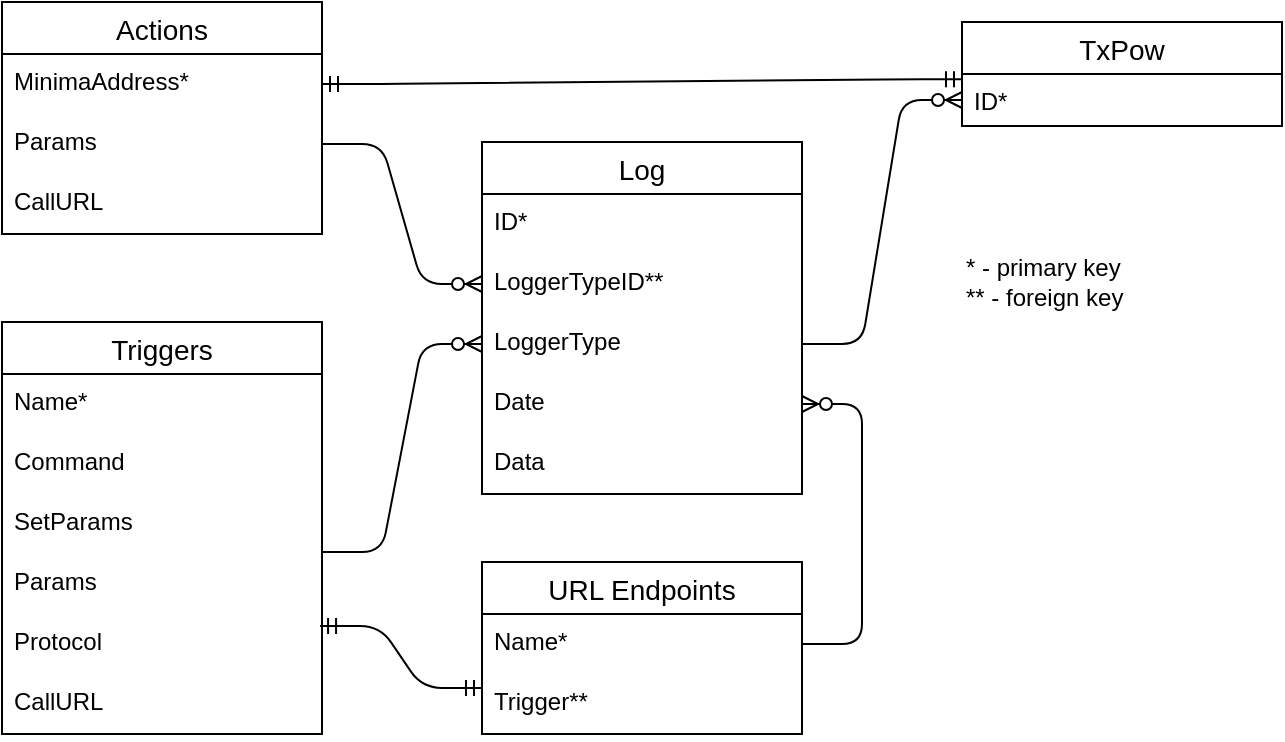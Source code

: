 <mxfile version="14.6.9" type="device"><diagram id="R2lEEEUBdFMjLlhIrx00" name="Page-1"><mxGraphModel dx="1350" dy="774" grid="1" gridSize="10" guides="1" tooltips="1" connect="1" arrows="1" fold="1" page="1" pageScale="1" pageWidth="850" pageHeight="1100" math="0" shadow="0" extFonts="Permanent Marker^https://fonts.googleapis.com/css?family=Permanent+Marker"><root><mxCell id="0"/><mxCell id="1" parent="0"/><mxCell id="r5O9AVirWONn5pX_u45N-5" value="Log" style="swimlane;fontStyle=0;childLayout=stackLayout;horizontal=1;startSize=26;horizontalStack=0;resizeParent=1;resizeParentMax=0;resizeLast=0;collapsible=1;marginBottom=0;align=center;fontSize=14;" parent="1" vertex="1"><mxGeometry x="320" y="280" width="160" height="176" as="geometry"/></mxCell><mxCell id="r5O9AVirWONn5pX_u45N-6" value="ID*" style="text;strokeColor=none;fillColor=none;spacingLeft=4;spacingRight=4;overflow=hidden;rotatable=0;points=[[0,0.5],[1,0.5]];portConstraint=eastwest;fontSize=12;" parent="r5O9AVirWONn5pX_u45N-5" vertex="1"><mxGeometry y="26" width="160" height="30" as="geometry"/></mxCell><mxCell id="r5O9AVirWONn5pX_u45N-28" value="LoggerTypeID**" style="text;strokeColor=none;fillColor=none;spacingLeft=4;spacingRight=4;overflow=hidden;rotatable=0;points=[[0,0.5],[1,0.5]];portConstraint=eastwest;fontSize=12;" parent="r5O9AVirWONn5pX_u45N-5" vertex="1"><mxGeometry y="56" width="160" height="30" as="geometry"/></mxCell><mxCell id="r5O9AVirWONn5pX_u45N-27" value="LoggerType" style="text;strokeColor=none;fillColor=none;spacingLeft=4;spacingRight=4;overflow=hidden;rotatable=0;points=[[0,0.5],[1,0.5]];portConstraint=eastwest;fontSize=12;" parent="r5O9AVirWONn5pX_u45N-5" vertex="1"><mxGeometry y="86" width="160" height="30" as="geometry"/></mxCell><mxCell id="r5O9AVirWONn5pX_u45N-7" value="Date" style="text;strokeColor=none;fillColor=none;spacingLeft=4;spacingRight=4;overflow=hidden;rotatable=0;points=[[0,0.5],[1,0.5]];portConstraint=eastwest;fontSize=12;" parent="r5O9AVirWONn5pX_u45N-5" vertex="1"><mxGeometry y="116" width="160" height="30" as="geometry"/></mxCell><mxCell id="r5O9AVirWONn5pX_u45N-8" value="Data" style="text;strokeColor=none;fillColor=none;spacingLeft=4;spacingRight=4;overflow=hidden;rotatable=0;points=[[0,0.5],[1,0.5]];portConstraint=eastwest;fontSize=12;" parent="r5O9AVirWONn5pX_u45N-5" vertex="1"><mxGeometry y="146" width="160" height="30" as="geometry"/></mxCell><mxCell id="r5O9AVirWONn5pX_u45N-11" value="Triggers" style="swimlane;fontStyle=0;childLayout=stackLayout;horizontal=1;startSize=26;horizontalStack=0;resizeParent=1;resizeParentMax=0;resizeLast=0;collapsible=1;marginBottom=0;align=center;fontSize=14;" parent="1" vertex="1"><mxGeometry x="80" y="370" width="160" height="206" as="geometry"/></mxCell><mxCell id="r5O9AVirWONn5pX_u45N-13" value="Name* " style="text;strokeColor=none;fillColor=none;spacingLeft=4;spacingRight=4;overflow=hidden;rotatable=0;points=[[0,0.5],[1,0.5]];portConstraint=eastwest;fontSize=12;" parent="r5O9AVirWONn5pX_u45N-11" vertex="1"><mxGeometry y="26" width="160" height="30" as="geometry"/></mxCell><mxCell id="r5O9AVirWONn5pX_u45N-14" value="Command" style="text;strokeColor=none;fillColor=none;spacingLeft=4;spacingRight=4;overflow=hidden;rotatable=0;points=[[0,0.5],[1,0.5]];portConstraint=eastwest;fontSize=12;" parent="r5O9AVirWONn5pX_u45N-11" vertex="1"><mxGeometry y="56" width="160" height="30" as="geometry"/></mxCell><mxCell id="GlgWZlA-6T_3bSgWpv3W-1" value="SetParams" style="text;strokeColor=none;fillColor=none;spacingLeft=4;spacingRight=4;overflow=hidden;rotatable=0;points=[[0,0.5],[1,0.5]];portConstraint=eastwest;fontSize=12;" parent="r5O9AVirWONn5pX_u45N-11" vertex="1"><mxGeometry y="86" width="160" height="30" as="geometry"/></mxCell><mxCell id="GlgWZlA-6T_3bSgWpv3W-10" value="Params" style="text;strokeColor=none;fillColor=none;spacingLeft=4;spacingRight=4;overflow=hidden;rotatable=0;points=[[0,0.5],[1,0.5]];portConstraint=eastwest;fontSize=12;" parent="r5O9AVirWONn5pX_u45N-11" vertex="1"><mxGeometry y="116" width="160" height="30" as="geometry"/></mxCell><mxCell id="GlgWZlA-6T_3bSgWpv3W-11" value="Protocol" style="text;strokeColor=none;fillColor=none;spacingLeft=4;spacingRight=4;overflow=hidden;rotatable=0;points=[[0,0.5],[1,0.5]];portConstraint=eastwest;fontSize=12;" parent="r5O9AVirWONn5pX_u45N-11" vertex="1"><mxGeometry y="146" width="160" height="30" as="geometry"/></mxCell><mxCell id="GlgWZlA-6T_3bSgWpv3W-13" value="CallURL" style="text;strokeColor=none;fillColor=none;spacingLeft=4;spacingRight=4;overflow=hidden;rotatable=0;points=[[0,0.5],[1,0.5]];portConstraint=eastwest;fontSize=12;" parent="r5O9AVirWONn5pX_u45N-11" vertex="1"><mxGeometry y="176" width="160" height="30" as="geometry"/></mxCell><mxCell id="r5O9AVirWONn5pX_u45N-29" value="Actions" style="swimlane;fontStyle=0;childLayout=stackLayout;horizontal=1;startSize=26;horizontalStack=0;resizeParent=1;resizeParentMax=0;resizeLast=0;collapsible=1;marginBottom=0;align=center;fontSize=14;" parent="1" vertex="1"><mxGeometry x="80" y="210" width="160" height="116" as="geometry"/></mxCell><mxCell id="r5O9AVirWONn5pX_u45N-31" value="MinimaAddress*" style="text;strokeColor=none;fillColor=none;spacingLeft=4;spacingRight=4;overflow=hidden;rotatable=0;points=[[0,0.5],[1,0.5]];portConstraint=eastwest;fontSize=12;" parent="r5O9AVirWONn5pX_u45N-29" vertex="1"><mxGeometry y="26" width="160" height="30" as="geometry"/></mxCell><mxCell id="GlgWZlA-6T_3bSgWpv3W-15" value="Params" style="text;strokeColor=none;fillColor=none;spacingLeft=4;spacingRight=4;overflow=hidden;rotatable=0;points=[[0,0.5],[1,0.5]];portConstraint=eastwest;fontSize=12;" parent="r5O9AVirWONn5pX_u45N-29" vertex="1"><mxGeometry y="56" width="160" height="30" as="geometry"/></mxCell><mxCell id="GlgWZlA-6T_3bSgWpv3W-14" value="CallURL" style="text;strokeColor=none;fillColor=none;spacingLeft=4;spacingRight=4;overflow=hidden;rotatable=0;points=[[0,0.5],[1,0.5]];portConstraint=eastwest;fontSize=12;" parent="r5O9AVirWONn5pX_u45N-29" vertex="1"><mxGeometry y="86" width="160" height="30" as="geometry"/></mxCell><mxCell id="r5O9AVirWONn5pX_u45N-41" value="" style="edgeStyle=entityRelationEdgeStyle;fontSize=12;html=1;endArrow=ERzeroToMany;endFill=1;exitX=1;exitY=0.5;exitDx=0;exitDy=0;entryX=0;entryY=0.5;entryDx=0;entryDy=0;" parent="1" source="GlgWZlA-6T_3bSgWpv3W-15" target="r5O9AVirWONn5pX_u45N-28" edge="1"><mxGeometry width="100" height="100" relative="1" as="geometry"><mxPoint x="243.04" y="240.99" as="sourcePoint"/><mxPoint x="340" y="240" as="targetPoint"/></mxGeometry></mxCell><mxCell id="r5O9AVirWONn5pX_u45N-45" value="* - primary key&lt;br&gt;** - foreign key" style="text;html=1;strokeColor=none;fillColor=none;align=left;verticalAlign=middle;whiteSpace=wrap;rounded=0;" parent="1" vertex="1"><mxGeometry x="560" y="340" width="110" height="20" as="geometry"/></mxCell><mxCell id="y8vjqmrnuSC-xKI5sRbS-1" value="TxPow" style="swimlane;fontStyle=0;childLayout=stackLayout;horizontal=1;startSize=26;horizontalStack=0;resizeParent=1;resizeParentMax=0;resizeLast=0;collapsible=1;marginBottom=0;align=center;fontSize=14;" parent="1" vertex="1"><mxGeometry x="560" y="220" width="160" height="52" as="geometry"/></mxCell><mxCell id="y8vjqmrnuSC-xKI5sRbS-2" value="ID*" style="text;strokeColor=none;fillColor=none;spacingLeft=4;spacingRight=4;overflow=hidden;rotatable=0;points=[[0,0.5],[1,0.5]];portConstraint=eastwest;fontSize=12;" parent="y8vjqmrnuSC-xKI5sRbS-1" vertex="1"><mxGeometry y="26" width="160" height="26" as="geometry"/></mxCell><mxCell id="y8vjqmrnuSC-xKI5sRbS-6" value="" style="edgeStyle=entityRelationEdgeStyle;fontSize=12;html=1;endArrow=ERmandOne;startArrow=ERmandOne;exitX=1;exitY=0.5;exitDx=0;exitDy=0;entryX=0;entryY=0.1;entryDx=0;entryDy=0;entryPerimeter=0;" parent="1" source="r5O9AVirWONn5pX_u45N-31" target="y8vjqmrnuSC-xKI5sRbS-2" edge="1"><mxGeometry width="100" height="100" relative="1" as="geometry"><mxPoint x="270" y="300" as="sourcePoint"/><mxPoint x="360" y="200" as="targetPoint"/></mxGeometry></mxCell><mxCell id="y8vjqmrnuSC-xKI5sRbS-7" value="" style="edgeStyle=entityRelationEdgeStyle;fontSize=12;html=1;endArrow=ERzeroToMany;endFill=1;entryX=0;entryY=0.5;entryDx=0;entryDy=0;exitX=1;exitY=0.5;exitDx=0;exitDy=0;" parent="1" source="r5O9AVirWONn5pX_u45N-27" target="y8vjqmrnuSC-xKI5sRbS-2" edge="1"><mxGeometry width="100" height="100" relative="1" as="geometry"><mxPoint x="370" y="350" as="sourcePoint"/><mxPoint x="470" y="250" as="targetPoint"/></mxGeometry></mxCell><mxCell id="Cer_WoegAU96jmrT37Rw-1" value="URL Endpoints" style="swimlane;fontStyle=0;childLayout=stackLayout;horizontal=1;startSize=26;horizontalStack=0;resizeParent=1;resizeParentMax=0;resizeLast=0;collapsible=1;marginBottom=0;align=center;fontSize=14;" vertex="1" parent="1"><mxGeometry x="320" y="490" width="160" height="86" as="geometry"/></mxCell><mxCell id="Cer_WoegAU96jmrT37Rw-2" value="Name* " style="text;strokeColor=none;fillColor=none;spacingLeft=4;spacingRight=4;overflow=hidden;rotatable=0;points=[[0,0.5],[1,0.5]];portConstraint=eastwest;fontSize=12;" vertex="1" parent="Cer_WoegAU96jmrT37Rw-1"><mxGeometry y="26" width="160" height="30" as="geometry"/></mxCell><mxCell id="Cer_WoegAU96jmrT37Rw-3" value="Trigger**" style="text;strokeColor=none;fillColor=none;spacingLeft=4;spacingRight=4;overflow=hidden;rotatable=0;points=[[0,0.5],[1,0.5]];portConstraint=eastwest;fontSize=12;" vertex="1" parent="Cer_WoegAU96jmrT37Rw-1"><mxGeometry y="56" width="160" height="30" as="geometry"/></mxCell><mxCell id="Cer_WoegAU96jmrT37Rw-8" value="" style="edgeStyle=entityRelationEdgeStyle;fontSize=12;html=1;endArrow=ERzeroToMany;endFill=1;entryX=1;entryY=0.5;entryDx=0;entryDy=0;exitX=1;exitY=0.5;exitDx=0;exitDy=0;" edge="1" parent="1" source="Cer_WoegAU96jmrT37Rw-2" target="r5O9AVirWONn5pX_u45N-7"><mxGeometry width="100" height="100" relative="1" as="geometry"><mxPoint x="520" y="700" as="sourcePoint"/><mxPoint x="330" y="534" as="targetPoint"/></mxGeometry></mxCell><mxCell id="r5O9AVirWONn5pX_u45N-42" value="" style="edgeStyle=entityRelationEdgeStyle;fontSize=12;html=1;endArrow=ERzeroToMany;endFill=1;exitX=1;exitY=-0.033;exitDx=0;exitDy=0;exitPerimeter=0;entryX=0;entryY=0.5;entryDx=0;entryDy=0;" parent="1" source="GlgWZlA-6T_3bSgWpv3W-10" edge="1" target="r5O9AVirWONn5pX_u45N-27"><mxGeometry width="100" height="100" relative="1" as="geometry"><mxPoint x="220" y="624" as="sourcePoint"/><mxPoint x="320" y="524" as="targetPoint"/></mxGeometry></mxCell><mxCell id="Cer_WoegAU96jmrT37Rw-9" value="" style="edgeStyle=entityRelationEdgeStyle;fontSize=12;html=1;endArrow=ERmandOne;startArrow=ERmandOne;exitX=0;exitY=0.233;exitDx=0;exitDy=0;entryX=0.994;entryY=0.2;entryDx=0;entryDy=0;entryPerimeter=0;exitPerimeter=0;" edge="1" parent="1" source="Cer_WoegAU96jmrT37Rw-3" target="GlgWZlA-6T_3bSgWpv3W-11"><mxGeometry width="100" height="100" relative="1" as="geometry"><mxPoint x="250" y="261" as="sourcePoint"/><mxPoint x="570" y="258.6" as="targetPoint"/></mxGeometry></mxCell></root></mxGraphModel></diagram></mxfile>